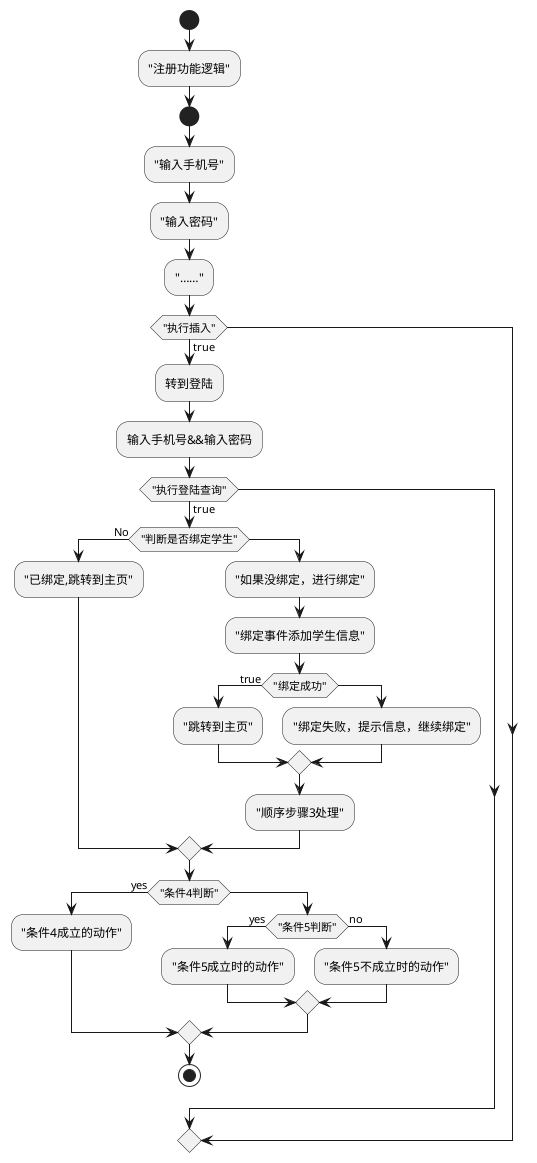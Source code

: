 
@startuml




start

:"注册功能逻辑";
start
:"输入手机号";
:"输入密码";
:"……";


if("执行插入") then (true)

    :转到登陆;
    :输入手机号&&输入密码;
    if ("执行登陆查询") then (true)
        if("判断是否绑定学生") then(No)
           :"已绑定,跳转到主页";
        else
           :"如果没绑定，进行绑定";
           :"绑定事件添加学生信息";
                    if("绑定成功")then(true)
                        :"跳转到主页";
                    else
                        :"绑定失败，提示信息，继续绑定";








    endif

    :"顺序步骤3处理";

endif



if ("条件4判断") then (yes)

:"条件4成立的动作";

else

    if ("条件5判断") then (yes)

        :"条件5成立时的动作";

    else (no)

        :"条件5不成立时的动作";

    endif

endif

stop

@enduml
